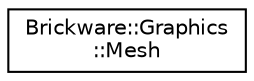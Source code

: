 digraph "Graphical Class Hierarchy"
{
  edge [fontname="Helvetica",fontsize="10",labelfontname="Helvetica",labelfontsize="10"];
  node [fontname="Helvetica",fontsize="10",shape=record];
  rankdir="LR";
  Node1 [label="Brickware::Graphics\l::Mesh",height=0.2,width=0.4,color="black", fillcolor="white", style="filled",URL="$classBrickware_1_1Graphics_1_1Mesh.html"];
}
